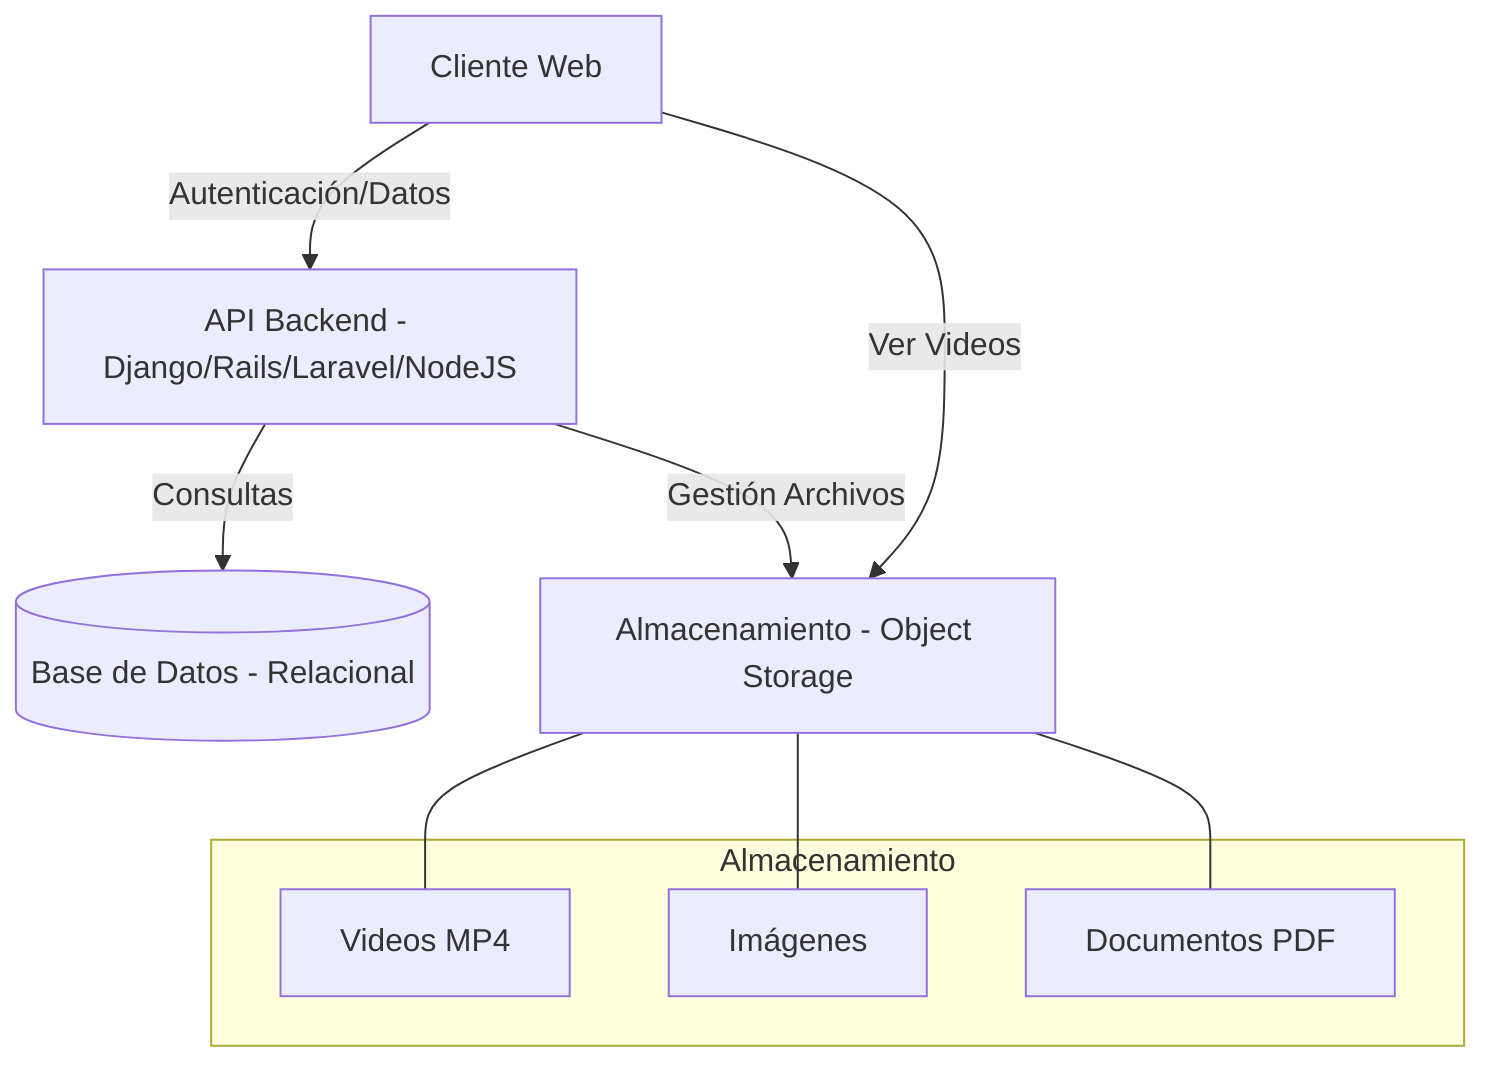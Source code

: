 graph TD
    %% Componentes principales del frontend
    Client[Cliente Web]

    %% Servicios principales
    API[API Backend - Django/Rails/Laravel/NodeJS]
    DB[(Base de Datos - Relacional )]
    Storage[Almacenamiento - Object Storage]

    %% Interacciones del usuario
    Client -->|Autenticación/Datos| API
    Client -->|Ver Videos| Storage

    %% Conexiones del backend
    API -->|Consultas| DB
    API -->|Gestión Archivos| Storage

    %% Detalles de servicios y almacenamiento
    subgraph Almacenamiento
        Videos[Videos MP4]
        Images[Imágenes]
        Documents[Documentos PDF]
    end

    Storage --- Videos
    Storage --- Images
    Storage --- Documents